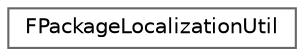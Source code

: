digraph "Graphical Class Hierarchy"
{
 // INTERACTIVE_SVG=YES
 // LATEX_PDF_SIZE
  bgcolor="transparent";
  edge [fontname=Helvetica,fontsize=10,labelfontname=Helvetica,labelfontsize=10];
  node [fontname=Helvetica,fontsize=10,shape=box,height=0.2,width=0.4];
  rankdir="LR";
  Node0 [id="Node000000",label="FPackageLocalizationUtil",height=0.2,width=0.4,color="grey40", fillcolor="white", style="filled",URL="$d4/dc4/structFPackageLocalizationUtil.html",tooltip="Utility functions for dealing with localized package names."];
}
